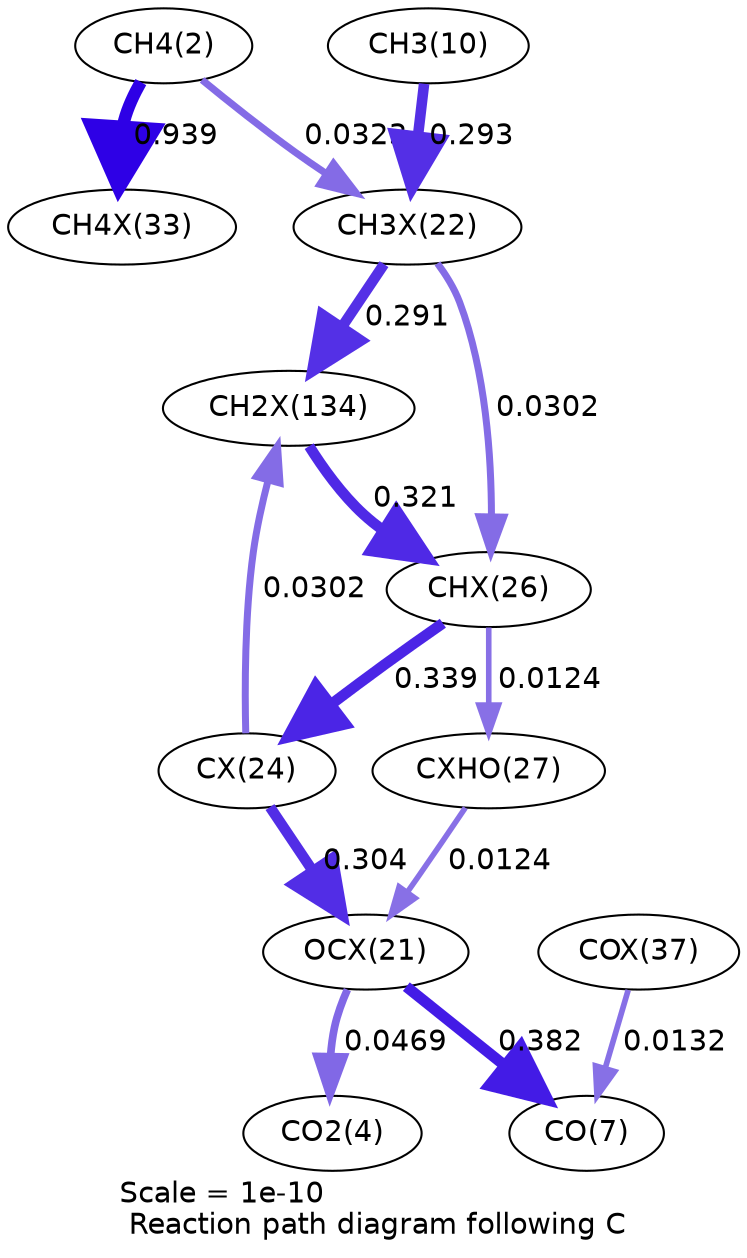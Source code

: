 digraph reaction_paths {
center=1;
s4 -> s32[fontname="Helvetica", penwidth=5.95, arrowsize=2.98, color="0.7, 1.44, 0.9"
, label=" 0.939"];
s4 -> s27[fontname="Helvetica", penwidth=3.41, arrowsize=1.7, color="0.7, 0.532, 0.9"
, label=" 0.0323"];
s12 -> s27[fontname="Helvetica", penwidth=5.07, arrowsize=2.54, color="0.7, 0.793, 0.9"
, label=" 0.293"];
s27 -> s38[fontname="Helvetica", penwidth=5.07, arrowsize=2.53, color="0.7, 0.791, 0.9"
, label=" 0.291"];
s27 -> s30[fontname="Helvetica", penwidth=3.36, arrowsize=1.68, color="0.7, 0.53, 0.9"
, label=" 0.0302"];
s38 -> s30[fontname="Helvetica", penwidth=5.14, arrowsize=2.57, color="0.7, 0.821, 0.9"
, label=" 0.321"];
s29 -> s38[fontname="Helvetica", penwidth=3.36, arrowsize=1.68, color="0.7, 0.53, 0.9"
, label=" 0.0302"];
s30 -> s31[fontname="Helvetica", penwidth=2.68, arrowsize=1.34, color="0.7, 0.512, 0.9"
, label=" 0.0124"];
s30 -> s29[fontname="Helvetica", penwidth=5.18, arrowsize=2.59, color="0.7, 0.839, 0.9"
, label=" 0.339"];
s31 -> s26[fontname="Helvetica", penwidth=2.68, arrowsize=1.34, color="0.7, 0.512, 0.9"
, label=" 0.0124"];
s29 -> s26[fontname="Helvetica", penwidth=5.1, arrowsize=2.55, color="0.7, 0.804, 0.9"
, label=" 0.304"];
s26 -> s9[fontname="Helvetica", penwidth=5.27, arrowsize=2.64, color="0.7, 0.882, 0.9"
, label=" 0.382"];
s36 -> s9[fontname="Helvetica", penwidth=2.73, arrowsize=1.37, color="0.7, 0.513, 0.9"
, label=" 0.0132"];
s26 -> s6[fontname="Helvetica", penwidth=3.69, arrowsize=1.85, color="0.7, 0.547, 0.9"
, label=" 0.0469"];
s4 [ fontname="Helvetica", label="CH4(2)"];
s6 [ fontname="Helvetica", label="CO2(4)"];
s9 [ fontname="Helvetica", label="CO(7)"];
s12 [ fontname="Helvetica", label="CH3(10)"];
s26 [ fontname="Helvetica", label="OCX(21)"];
s27 [ fontname="Helvetica", label="CH3X(22)"];
s29 [ fontname="Helvetica", label="CX(24)"];
s30 [ fontname="Helvetica", label="CHX(26)"];
s31 [ fontname="Helvetica", label="CXHO(27)"];
s32 [ fontname="Helvetica", label="CH4X(33)"];
s36 [ fontname="Helvetica", label="COX(37)"];
s38 [ fontname="Helvetica", label="CH2X(134)"];
 label = "Scale = 1e-10\l Reaction path diagram following C";
 fontname = "Helvetica";
}
